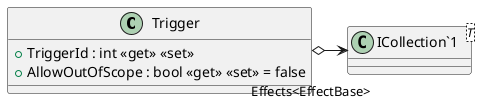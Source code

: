 @startuml
class Trigger {
    + TriggerId : int <<get>> <<set>>
    + AllowOutOfScope : bool <<get>> <<set>> = false
}
class "ICollection`1"<T> {
}
Trigger o-> "Effects<EffectBase>" "ICollection`1"
@enduml
